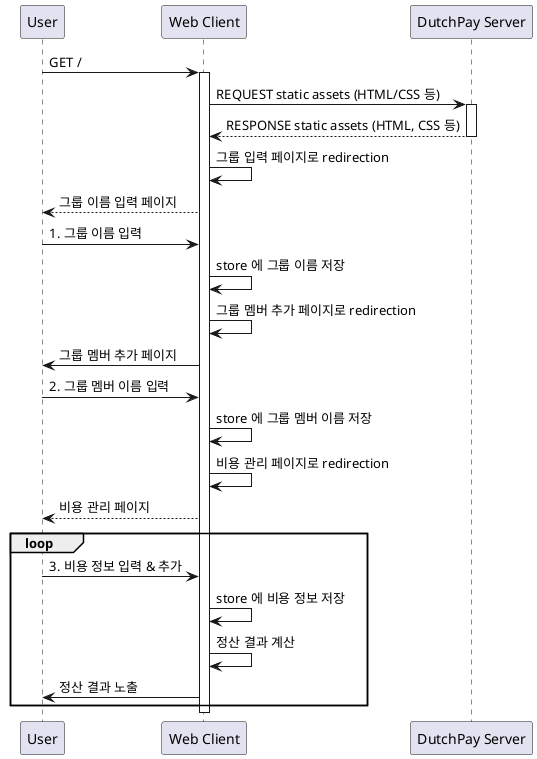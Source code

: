 @startuml 

participant User
participant "Web Client" as Client  
participant "DutchPay Server" as Server 

User -> Client: GET / 
activate Client 
Client -> Server: REQUEST static assets (HTML/CSS 등)
activate Server
Server --> Client: RESPONSE static assets (HTML, CSS 등)
deactivate Server 

Client -> Client: 그룹 입력 페이지로 redirection 
Client --> User: 그룹 이름 입력 페이지 

User -> Client: 1. 그룹 이름 입력 
Client -> Client: store 에 그룹 이름 저장
Client -> Client: 그룹 멤버 추가 페이지로 redirection 

Client -> User: 그룹 멤버 추가 페이지 
User -> Client: 2. 그룹 멤버 이름 입력
Client -> Client: store 에 그룹 멤버 이름 저장
Client -> Client: 비용 관리 페이지로 redirection 
Client --> User: 비용 관리 페이지 

loop
    User -> Client: 3. 비용 정보 입력 & 추가
    Client -> Client: store 에 비용 정보 저장 
    Client -> Client: 정산 결과 계산 
    Client -> User: 정산 결과 노출 
end

deactivate Client

@enduml  